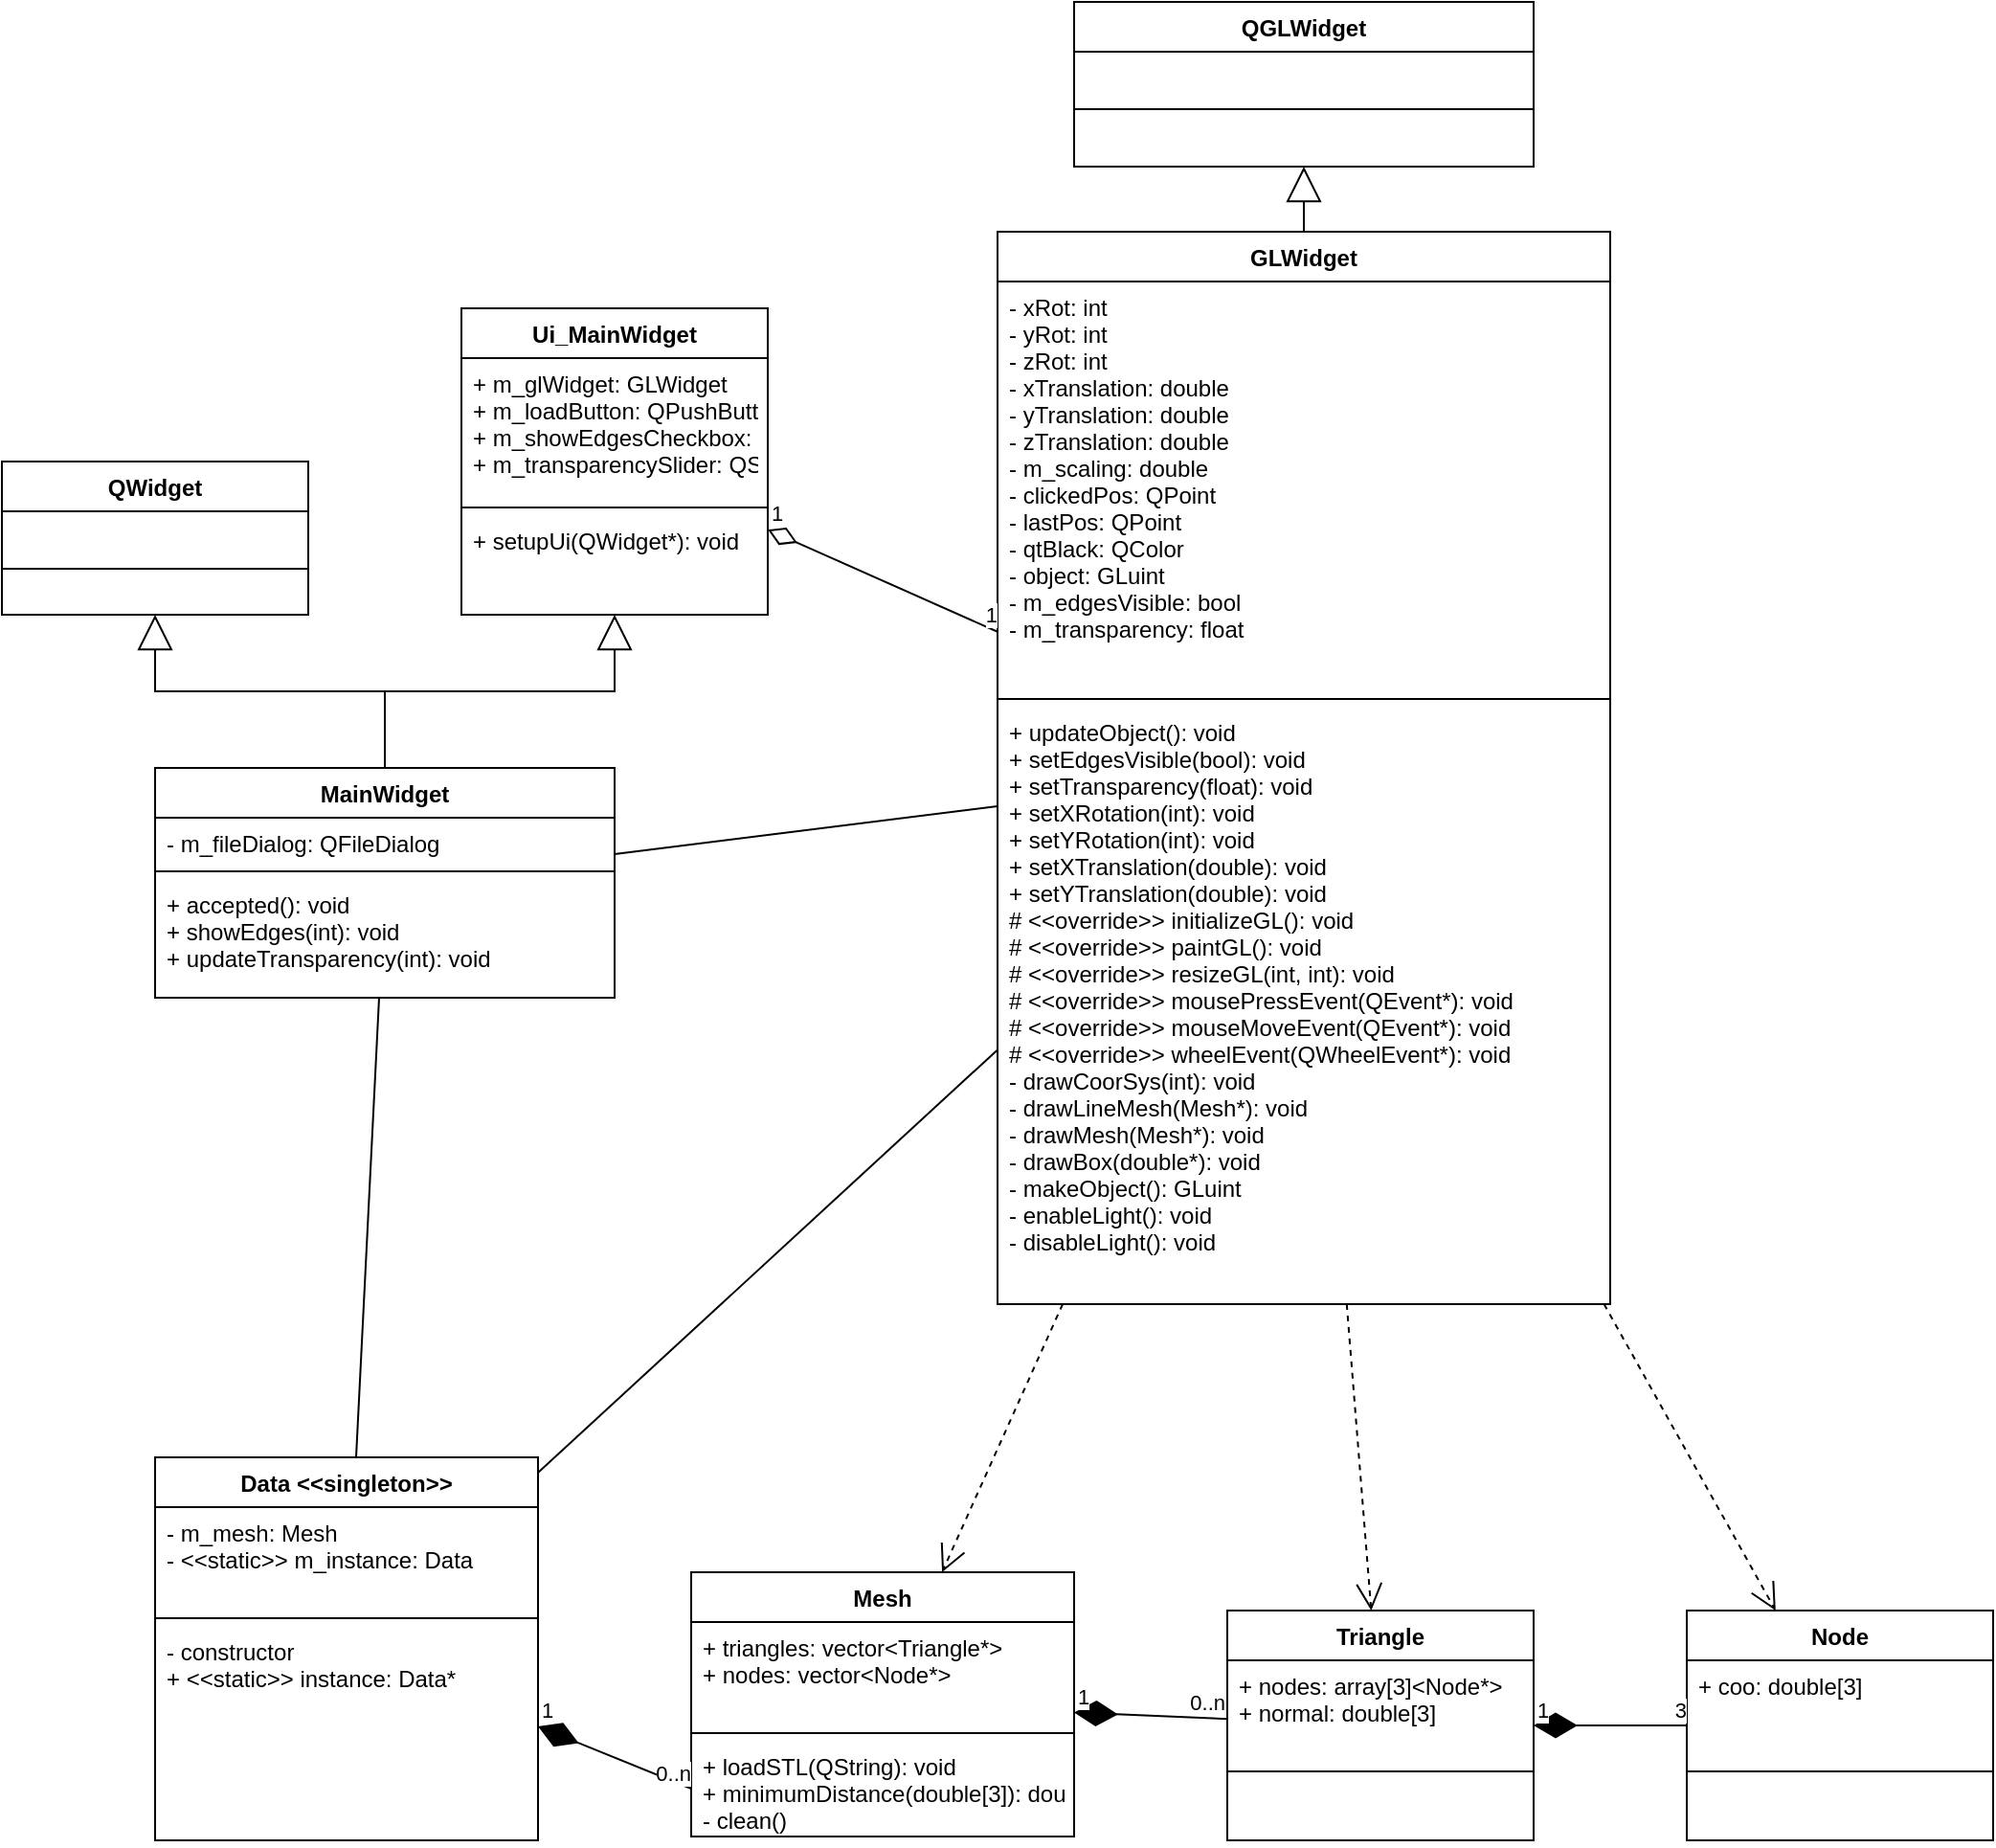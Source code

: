 <mxfile version="13.9.2" type="github">
  <diagram id="C5RBs43oDa-KdzZeNtuy" name="Page-1">
    <mxGraphModel dx="2317" dy="829" grid="1" gridSize="10" guides="1" tooltips="1" connect="1" arrows="1" fold="1" page="1" pageScale="1" pageWidth="827" pageHeight="1169" math="0" shadow="0">
      <root>
        <mxCell id="WIyWlLk6GJQsqaUBKTNV-0" />
        <mxCell id="WIyWlLk6GJQsqaUBKTNV-1" parent="WIyWlLk6GJQsqaUBKTNV-0" />
        <mxCell id="rni8tC35Q871cZvnRtiC-0" value="Mesh" style="swimlane;fontStyle=1;align=center;verticalAlign=top;childLayout=stackLayout;horizontal=1;startSize=26;horizontalStack=0;resizeParent=1;resizeParentMax=0;resizeLast=0;collapsible=1;marginBottom=0;" vertex="1" parent="WIyWlLk6GJQsqaUBKTNV-1">
          <mxGeometry x="-400" y="900" width="200" height="138" as="geometry" />
        </mxCell>
        <mxCell id="rni8tC35Q871cZvnRtiC-1" value="+ triangles: vector&lt;Triangle*&gt;&#xa;+ nodes: vector&lt;Node*&gt;" style="text;strokeColor=none;fillColor=none;align=left;verticalAlign=top;spacingLeft=4;spacingRight=4;overflow=hidden;rotatable=0;points=[[0,0.5],[1,0.5]];portConstraint=eastwest;" vertex="1" parent="rni8tC35Q871cZvnRtiC-0">
          <mxGeometry y="26" width="200" height="54" as="geometry" />
        </mxCell>
        <mxCell id="rni8tC35Q871cZvnRtiC-2" value="" style="line;strokeWidth=1;fillColor=none;align=left;verticalAlign=middle;spacingTop=-1;spacingLeft=3;spacingRight=3;rotatable=0;labelPosition=right;points=[];portConstraint=eastwest;" vertex="1" parent="rni8tC35Q871cZvnRtiC-0">
          <mxGeometry y="80" width="200" height="8" as="geometry" />
        </mxCell>
        <mxCell id="rni8tC35Q871cZvnRtiC-3" value="+ loadSTL(QString): void&#xa;+ minimumDistance(double[3]): double&#xa;- clean()" style="text;strokeColor=none;fillColor=none;align=left;verticalAlign=top;spacingLeft=4;spacingRight=4;overflow=hidden;rotatable=0;points=[[0,0.5],[1,0.5]];portConstraint=eastwest;" vertex="1" parent="rni8tC35Q871cZvnRtiC-0">
          <mxGeometry y="88" width="200" height="50" as="geometry" />
        </mxCell>
        <mxCell id="rni8tC35Q871cZvnRtiC-4" value="Triangle" style="swimlane;fontStyle=1;align=center;verticalAlign=top;childLayout=stackLayout;horizontal=1;startSize=26;horizontalStack=0;resizeParent=1;resizeParentMax=0;resizeLast=0;collapsible=1;marginBottom=0;" vertex="1" parent="WIyWlLk6GJQsqaUBKTNV-1">
          <mxGeometry x="-120" y="920" width="160" height="120" as="geometry" />
        </mxCell>
        <mxCell id="rni8tC35Q871cZvnRtiC-5" value="+ nodes: array[3]&lt;Node*&gt;&#xa;+ normal: double[3]" style="text;strokeColor=none;fillColor=none;align=left;verticalAlign=top;spacingLeft=4;spacingRight=4;overflow=hidden;rotatable=0;points=[[0,0.5],[1,0.5]];portConstraint=eastwest;" vertex="1" parent="rni8tC35Q871cZvnRtiC-4">
          <mxGeometry y="26" width="160" height="54" as="geometry" />
        </mxCell>
        <mxCell id="rni8tC35Q871cZvnRtiC-6" value="" style="line;strokeWidth=1;fillColor=none;align=left;verticalAlign=middle;spacingTop=-1;spacingLeft=3;spacingRight=3;rotatable=0;labelPosition=right;points=[];portConstraint=eastwest;" vertex="1" parent="rni8tC35Q871cZvnRtiC-4">
          <mxGeometry y="80" width="160" height="8" as="geometry" />
        </mxCell>
        <mxCell id="rni8tC35Q871cZvnRtiC-7" value=" " style="text;strokeColor=none;fillColor=none;align=left;verticalAlign=top;spacingLeft=4;spacingRight=4;overflow=hidden;rotatable=0;points=[[0,0.5],[1,0.5]];portConstraint=eastwest;" vertex="1" parent="rni8tC35Q871cZvnRtiC-4">
          <mxGeometry y="88" width="160" height="32" as="geometry" />
        </mxCell>
        <mxCell id="rni8tC35Q871cZvnRtiC-8" value="Node" style="swimlane;fontStyle=1;align=center;verticalAlign=top;childLayout=stackLayout;horizontal=1;startSize=26;horizontalStack=0;resizeParent=1;resizeParentMax=0;resizeLast=0;collapsible=1;marginBottom=0;" vertex="1" parent="WIyWlLk6GJQsqaUBKTNV-1">
          <mxGeometry x="120" y="920" width="160" height="120" as="geometry" />
        </mxCell>
        <mxCell id="rni8tC35Q871cZvnRtiC-9" value="+ coo: double[3]" style="text;strokeColor=none;fillColor=none;align=left;verticalAlign=top;spacingLeft=4;spacingRight=4;overflow=hidden;rotatable=0;points=[[0,0.5],[1,0.5]];portConstraint=eastwest;" vertex="1" parent="rni8tC35Q871cZvnRtiC-8">
          <mxGeometry y="26" width="160" height="54" as="geometry" />
        </mxCell>
        <mxCell id="rni8tC35Q871cZvnRtiC-10" value="" style="line;strokeWidth=1;fillColor=none;align=left;verticalAlign=middle;spacingTop=-1;spacingLeft=3;spacingRight=3;rotatable=0;labelPosition=right;points=[];portConstraint=eastwest;" vertex="1" parent="rni8tC35Q871cZvnRtiC-8">
          <mxGeometry y="80" width="160" height="8" as="geometry" />
        </mxCell>
        <mxCell id="rni8tC35Q871cZvnRtiC-11" value=" " style="text;strokeColor=none;fillColor=none;align=left;verticalAlign=top;spacingLeft=4;spacingRight=4;overflow=hidden;rotatable=0;points=[[0,0.5],[1,0.5]];portConstraint=eastwest;" vertex="1" parent="rni8tC35Q871cZvnRtiC-8">
          <mxGeometry y="88" width="160" height="32" as="geometry" />
        </mxCell>
        <mxCell id="rni8tC35Q871cZvnRtiC-15" value="Data &lt;&lt;singleton&gt;&gt;" style="swimlane;fontStyle=1;align=center;verticalAlign=top;childLayout=stackLayout;horizontal=1;startSize=26;horizontalStack=0;resizeParent=1;resizeParentMax=0;resizeLast=0;collapsible=1;marginBottom=0;" vertex="1" parent="WIyWlLk6GJQsqaUBKTNV-1">
          <mxGeometry x="-680" y="840" width="200" height="200" as="geometry" />
        </mxCell>
        <mxCell id="rni8tC35Q871cZvnRtiC-16" value="- m_mesh: Mesh&#xa;- &lt;&lt;static&gt;&gt; m_instance: Data&#xa;" style="text;strokeColor=none;fillColor=none;align=left;verticalAlign=top;spacingLeft=4;spacingRight=4;overflow=hidden;rotatable=0;points=[[0,0.5],[1,0.5]];portConstraint=eastwest;" vertex="1" parent="rni8tC35Q871cZvnRtiC-15">
          <mxGeometry y="26" width="200" height="54" as="geometry" />
        </mxCell>
        <mxCell id="rni8tC35Q871cZvnRtiC-17" value="" style="line;strokeWidth=1;fillColor=none;align=left;verticalAlign=middle;spacingTop=-1;spacingLeft=3;spacingRight=3;rotatable=0;labelPosition=right;points=[];portConstraint=eastwest;" vertex="1" parent="rni8tC35Q871cZvnRtiC-15">
          <mxGeometry y="80" width="200" height="8" as="geometry" />
        </mxCell>
        <mxCell id="rni8tC35Q871cZvnRtiC-18" value="- constructor&#xa;+ &lt;&lt;static&gt;&gt; instance: Data*" style="text;strokeColor=none;fillColor=none;align=left;verticalAlign=top;spacingLeft=4;spacingRight=4;overflow=hidden;rotatable=0;points=[[0,0.5],[1,0.5]];portConstraint=eastwest;" vertex="1" parent="rni8tC35Q871cZvnRtiC-15">
          <mxGeometry y="88" width="200" height="112" as="geometry" />
        </mxCell>
        <mxCell id="rni8tC35Q871cZvnRtiC-19" value="GLWidget" style="swimlane;fontStyle=1;align=center;verticalAlign=top;childLayout=stackLayout;horizontal=1;startSize=26;horizontalStack=0;resizeParent=1;resizeParentMax=0;resizeLast=0;collapsible=1;marginBottom=0;" vertex="1" parent="WIyWlLk6GJQsqaUBKTNV-1">
          <mxGeometry x="-240" y="200" width="320" height="560" as="geometry" />
        </mxCell>
        <mxCell id="rni8tC35Q871cZvnRtiC-20" value="- xRot: int&#xa;- yRot: int&#xa;- zRot: int&#xa;- xTranslation: double&#xa;- yTranslation: double&#xa;- zTranslation: double&#xa;- m_scaling: double&#xa;- clickedPos: QPoint&#xa;- lastPos: QPoint&#xa;- qtBlack: QColor&#xa;- object: GLuint&#xa;- m_edgesVisible: bool&#xa;- m_transparency: float&#xa;" style="text;strokeColor=none;fillColor=none;align=left;verticalAlign=top;spacingLeft=4;spacingRight=4;overflow=hidden;rotatable=0;points=[[0,0.5],[1,0.5]];portConstraint=eastwest;" vertex="1" parent="rni8tC35Q871cZvnRtiC-19">
          <mxGeometry y="26" width="320" height="214" as="geometry" />
        </mxCell>
        <mxCell id="rni8tC35Q871cZvnRtiC-21" value="" style="line;strokeWidth=1;fillColor=none;align=left;verticalAlign=middle;spacingTop=-1;spacingLeft=3;spacingRight=3;rotatable=0;labelPosition=right;points=[];portConstraint=eastwest;" vertex="1" parent="rni8tC35Q871cZvnRtiC-19">
          <mxGeometry y="240" width="320" height="8" as="geometry" />
        </mxCell>
        <mxCell id="rni8tC35Q871cZvnRtiC-22" value="+ updateObject(): void&#xa;+ setEdgesVisible(bool): void&#xa;+ setTransparency(float): void&#xa;+ setXRotation(int): void&#xa;+ setYRotation(int): void&#xa;+ setXTranslation(double): void&#xa;+ setYTranslation(double): void&#xa;# &lt;&lt;override&gt;&gt; initializeGL(): void&#xa;# &lt;&lt;override&gt;&gt; paintGL(): void&#xa;# &lt;&lt;override&gt;&gt; resizeGL(int, int): void&#xa;# &lt;&lt;override&gt;&gt; mousePressEvent(QEvent*): void&#xa;# &lt;&lt;override&gt;&gt; mouseMoveEvent(QEvent*): void&#xa;# &lt;&lt;override&gt;&gt; wheelEvent(QWheelEvent*): void&#xa;- drawCoorSys(int): void&#xa;- drawLineMesh(Mesh*): void&#xa;- drawMesh(Mesh*): void&#xa;- drawBox(double*): void&#xa;- makeObject(): GLuint&#xa;- enableLight(): void&#xa;- disableLight(): void" style="text;strokeColor=none;fillColor=none;align=left;verticalAlign=top;spacingLeft=4;spacingRight=4;overflow=hidden;rotatable=0;points=[[0,0.5],[1,0.5]];portConstraint=eastwest;" vertex="1" parent="rni8tC35Q871cZvnRtiC-19">
          <mxGeometry y="248" width="320" height="312" as="geometry" />
        </mxCell>
        <mxCell id="rni8tC35Q871cZvnRtiC-28" value="MainWidget" style="swimlane;fontStyle=1;align=center;verticalAlign=top;childLayout=stackLayout;horizontal=1;startSize=26;horizontalStack=0;resizeParent=1;resizeParentMax=0;resizeLast=0;collapsible=1;marginBottom=0;" vertex="1" parent="WIyWlLk6GJQsqaUBKTNV-1">
          <mxGeometry x="-680" y="480" width="240" height="120" as="geometry" />
        </mxCell>
        <mxCell id="rni8tC35Q871cZvnRtiC-29" value="- m_fileDialog: QFileDialog" style="text;strokeColor=none;fillColor=none;align=left;verticalAlign=top;spacingLeft=4;spacingRight=4;overflow=hidden;rotatable=0;points=[[0,0.5],[1,0.5]];portConstraint=eastwest;" vertex="1" parent="rni8tC35Q871cZvnRtiC-28">
          <mxGeometry y="26" width="240" height="24" as="geometry" />
        </mxCell>
        <mxCell id="rni8tC35Q871cZvnRtiC-30" value="" style="line;strokeWidth=1;fillColor=none;align=left;verticalAlign=middle;spacingTop=-1;spacingLeft=3;spacingRight=3;rotatable=0;labelPosition=right;points=[];portConstraint=eastwest;" vertex="1" parent="rni8tC35Q871cZvnRtiC-28">
          <mxGeometry y="50" width="240" height="8" as="geometry" />
        </mxCell>
        <mxCell id="rni8tC35Q871cZvnRtiC-31" value="+ accepted(): void&#xa;+ showEdges(int): void&#xa;+ updateTransparency(int): void" style="text;strokeColor=none;fillColor=none;align=left;verticalAlign=top;spacingLeft=4;spacingRight=4;overflow=hidden;rotatable=0;points=[[0,0.5],[1,0.5]];portConstraint=eastwest;" vertex="1" parent="rni8tC35Q871cZvnRtiC-28">
          <mxGeometry y="58" width="240" height="62" as="geometry" />
        </mxCell>
        <mxCell id="rni8tC35Q871cZvnRtiC-32" value="Ui_MainWidget" style="swimlane;fontStyle=1;align=center;verticalAlign=top;childLayout=stackLayout;horizontal=1;startSize=26;horizontalStack=0;resizeParent=1;resizeParentMax=0;resizeLast=0;collapsible=1;marginBottom=0;" vertex="1" parent="WIyWlLk6GJQsqaUBKTNV-1">
          <mxGeometry x="-520" y="240" width="160" height="160" as="geometry" />
        </mxCell>
        <mxCell id="rni8tC35Q871cZvnRtiC-33" value="+ m_glWidget: GLWidget&#xa;+ m_loadButton: QPushButton&#xa;+ m_showEdgesCheckbox: QCheckBox&#xa;+ m_transparencySlider: QSlider" style="text;strokeColor=none;fillColor=none;align=left;verticalAlign=top;spacingLeft=4;spacingRight=4;overflow=hidden;rotatable=0;points=[[0,0.5],[1,0.5]];portConstraint=eastwest;" vertex="1" parent="rni8tC35Q871cZvnRtiC-32">
          <mxGeometry y="26" width="160" height="74" as="geometry" />
        </mxCell>
        <mxCell id="rni8tC35Q871cZvnRtiC-34" value="" style="line;strokeWidth=1;fillColor=none;align=left;verticalAlign=middle;spacingTop=-1;spacingLeft=3;spacingRight=3;rotatable=0;labelPosition=right;points=[];portConstraint=eastwest;" vertex="1" parent="rni8tC35Q871cZvnRtiC-32">
          <mxGeometry y="100" width="160" height="8" as="geometry" />
        </mxCell>
        <mxCell id="rni8tC35Q871cZvnRtiC-35" value="+ setupUi(QWidget*): void" style="text;strokeColor=none;fillColor=none;align=left;verticalAlign=top;spacingLeft=4;spacingRight=4;overflow=hidden;rotatable=0;points=[[0,0.5],[1,0.5]];portConstraint=eastwest;" vertex="1" parent="rni8tC35Q871cZvnRtiC-32">
          <mxGeometry y="108" width="160" height="52" as="geometry" />
        </mxCell>
        <mxCell id="rni8tC35Q871cZvnRtiC-37" value="" style="endArrow=block;endSize=16;endFill=0;html=1;" edge="1" parent="WIyWlLk6GJQsqaUBKTNV-1" source="rni8tC35Q871cZvnRtiC-19" target="rni8tC35Q871cZvnRtiC-73">
          <mxGeometry width="160" relative="1" as="geometry">
            <mxPoint x="-100" y="200" as="sourcePoint" />
            <mxPoint x="-190" y="120" as="targetPoint" />
          </mxGeometry>
        </mxCell>
        <mxCell id="rni8tC35Q871cZvnRtiC-38" value="" style="endArrow=block;endSize=16;endFill=0;html=1;exitX=0.5;exitY=0;exitDx=0;exitDy=0;edgeStyle=elbowEdgeStyle;elbow=vertical;rounded=0;" edge="1" parent="WIyWlLk6GJQsqaUBKTNV-1" source="rni8tC35Q871cZvnRtiC-28" target="rni8tC35Q871cZvnRtiC-32">
          <mxGeometry width="160" relative="1" as="geometry">
            <mxPoint x="-826" y="600" as="sourcePoint" />
            <mxPoint x="-666" y="600" as="targetPoint" />
            <Array as="points">
              <mxPoint x="-680" y="440" />
              <mxPoint x="-650" y="440" />
              <mxPoint x="-680" y="430" />
              <mxPoint x="-620" y="440" />
              <mxPoint x="-680" y="430" />
              <mxPoint x="-640" y="440" />
              <mxPoint x="-710" y="400" />
            </Array>
          </mxGeometry>
        </mxCell>
        <mxCell id="rni8tC35Q871cZvnRtiC-39" value="QWidget" style="swimlane;fontStyle=1;align=center;verticalAlign=top;childLayout=stackLayout;horizontal=1;startSize=26;horizontalStack=0;resizeParent=1;resizeParentMax=0;resizeLast=0;collapsible=1;marginBottom=0;" vertex="1" parent="WIyWlLk6GJQsqaUBKTNV-1">
          <mxGeometry x="-760" y="320" width="160" height="80" as="geometry" />
        </mxCell>
        <mxCell id="rni8tC35Q871cZvnRtiC-40" value=" " style="text;strokeColor=none;fillColor=none;align=left;verticalAlign=top;spacingLeft=4;spacingRight=4;overflow=hidden;rotatable=0;points=[[0,0.5],[1,0.5]];portConstraint=eastwest;" vertex="1" parent="rni8tC35Q871cZvnRtiC-39">
          <mxGeometry y="26" width="160" height="26" as="geometry" />
        </mxCell>
        <mxCell id="rni8tC35Q871cZvnRtiC-41" value="" style="line;strokeWidth=1;fillColor=none;align=left;verticalAlign=middle;spacingTop=-1;spacingLeft=3;spacingRight=3;rotatable=0;labelPosition=right;points=[];portConstraint=eastwest;" vertex="1" parent="rni8tC35Q871cZvnRtiC-39">
          <mxGeometry y="52" width="160" height="8" as="geometry" />
        </mxCell>
        <mxCell id="rni8tC35Q871cZvnRtiC-42" value=" " style="text;strokeColor=none;fillColor=none;align=left;verticalAlign=top;spacingLeft=4;spacingRight=4;overflow=hidden;rotatable=0;points=[[0,0.5],[1,0.5]];portConstraint=eastwest;" vertex="1" parent="rni8tC35Q871cZvnRtiC-39">
          <mxGeometry y="60" width="160" height="20" as="geometry" />
        </mxCell>
        <mxCell id="rni8tC35Q871cZvnRtiC-44" value="" style="endArrow=block;endSize=16;endFill=0;html=1;exitX=0.5;exitY=0;exitDx=0;exitDy=0;edgeStyle=elbowEdgeStyle;elbow=vertical;rounded=0;" edge="1" parent="WIyWlLk6GJQsqaUBKTNV-1" source="rni8tC35Q871cZvnRtiC-28" target="rni8tC35Q871cZvnRtiC-39">
          <mxGeometry width="160" relative="1" as="geometry">
            <mxPoint x="-660" y="420" as="sourcePoint" />
            <mxPoint x="-500" y="420" as="targetPoint" />
            <Array as="points">
              <mxPoint x="-480" y="440" />
              <mxPoint x="-530" y="440" />
              <mxPoint x="-550" y="440" />
              <mxPoint x="-620" y="400" />
              <mxPoint x="-570" y="380" />
            </Array>
          </mxGeometry>
        </mxCell>
        <mxCell id="rni8tC35Q871cZvnRtiC-48" value="" style="endArrow=none;html=1;endSize=12;startArrow=diamondThin;startSize=20;startFill=1;endFill=0;" edge="1" parent="WIyWlLk6GJQsqaUBKTNV-1" source="rni8tC35Q871cZvnRtiC-0" target="rni8tC35Q871cZvnRtiC-4">
          <mxGeometry relative="1" as="geometry">
            <mxPoint x="-260" y="370" as="sourcePoint" />
            <mxPoint x="-400" y="370" as="targetPoint" />
          </mxGeometry>
        </mxCell>
        <mxCell id="rni8tC35Q871cZvnRtiC-49" value="1" style="edgeLabel;resizable=0;html=1;align=left;verticalAlign=bottom;labelPosition=right;verticalLabelPosition=top;" connectable="0" vertex="1" parent="rni8tC35Q871cZvnRtiC-48">
          <mxGeometry x="-1" relative="1" as="geometry" />
        </mxCell>
        <mxCell id="rni8tC35Q871cZvnRtiC-50" value="0..n" style="edgeLabel;resizable=0;html=1;align=right;verticalAlign=bottom;labelPosition=left;verticalLabelPosition=top;" connectable="0" vertex="1" parent="rni8tC35Q871cZvnRtiC-48">
          <mxGeometry x="1" relative="1" as="geometry" />
        </mxCell>
        <mxCell id="rni8tC35Q871cZvnRtiC-60" value="" style="endArrow=none;html=1;endSize=12;startArrow=diamondThin;startSize=14;startFill=0;endFill=0;" edge="1" parent="WIyWlLk6GJQsqaUBKTNV-1" source="rni8tC35Q871cZvnRtiC-32" target="rni8tC35Q871cZvnRtiC-19">
          <mxGeometry relative="1" as="geometry">
            <mxPoint x="-310" y="340" as="sourcePoint" />
            <mxPoint x="-180" y="420" as="targetPoint" />
          </mxGeometry>
        </mxCell>
        <mxCell id="rni8tC35Q871cZvnRtiC-61" value="1" style="edgeLabel;resizable=0;html=1;align=left;verticalAlign=bottom;labelPosition=right;verticalLabelPosition=top;" connectable="0" vertex="1" parent="rni8tC35Q871cZvnRtiC-60">
          <mxGeometry x="-1" relative="1" as="geometry" />
        </mxCell>
        <mxCell id="rni8tC35Q871cZvnRtiC-62" value="1" style="edgeLabel;resizable=0;html=1;align=right;verticalAlign=bottom;labelPosition=left;verticalLabelPosition=top;" connectable="0" vertex="1" parent="rni8tC35Q871cZvnRtiC-60">
          <mxGeometry x="1" relative="1" as="geometry" />
        </mxCell>
        <mxCell id="rni8tC35Q871cZvnRtiC-63" value="" style="endArrow=none;html=1;endSize=20;startArrow=diamondThin;startSize=20;startFill=1;endFill=0;" edge="1" parent="WIyWlLk6GJQsqaUBKTNV-1" source="rni8tC35Q871cZvnRtiC-4" target="rni8tC35Q871cZvnRtiC-8">
          <mxGeometry relative="1" as="geometry">
            <mxPoint x="-600" y="338.0" as="sourcePoint" />
            <mxPoint x="-740" y="338.0" as="targetPoint" />
          </mxGeometry>
        </mxCell>
        <mxCell id="rni8tC35Q871cZvnRtiC-64" value="1" style="edgeLabel;resizable=0;html=1;align=left;verticalAlign=bottom;labelPosition=right;verticalLabelPosition=top;" connectable="0" vertex="1" parent="rni8tC35Q871cZvnRtiC-63">
          <mxGeometry x="-1" relative="1" as="geometry" />
        </mxCell>
        <mxCell id="rni8tC35Q871cZvnRtiC-65" value="3" style="edgeLabel;resizable=0;html=1;align=right;verticalAlign=bottom;labelPosition=left;verticalLabelPosition=top;" connectable="0" vertex="1" parent="rni8tC35Q871cZvnRtiC-63">
          <mxGeometry x="1" relative="1" as="geometry" />
        </mxCell>
        <mxCell id="rni8tC35Q871cZvnRtiC-66" value="" style="endArrow=none;html=1;endSize=12;startArrow=diamondThin;startSize=20;startFill=1;endFill=0;entryX=0;entryY=0.5;entryDx=0;entryDy=0;" edge="1" parent="WIyWlLk6GJQsqaUBKTNV-1" source="rni8tC35Q871cZvnRtiC-15" target="rni8tC35Q871cZvnRtiC-3">
          <mxGeometry relative="1" as="geometry">
            <mxPoint x="-370" y="430" as="sourcePoint" />
            <mxPoint x="-490" y="430" as="targetPoint" />
          </mxGeometry>
        </mxCell>
        <mxCell id="rni8tC35Q871cZvnRtiC-67" value="1" style="edgeLabel;resizable=0;html=1;align=left;verticalAlign=bottom;labelPosition=right;verticalLabelPosition=top;" connectable="0" vertex="1" parent="rni8tC35Q871cZvnRtiC-66">
          <mxGeometry x="-1" relative="1" as="geometry" />
        </mxCell>
        <mxCell id="rni8tC35Q871cZvnRtiC-68" value="0..n" style="edgeLabel;resizable=0;html=1;align=right;verticalAlign=bottom;labelPosition=left;verticalLabelPosition=top;" connectable="0" vertex="1" parent="rni8tC35Q871cZvnRtiC-66">
          <mxGeometry x="1" relative="1" as="geometry" />
        </mxCell>
        <mxCell id="rni8tC35Q871cZvnRtiC-70" value="QGLWidget" style="swimlane;fontStyle=1;align=center;verticalAlign=top;childLayout=stackLayout;horizontal=1;startSize=26;horizontalStack=0;resizeParent=1;resizeParentMax=0;resizeLast=0;collapsible=1;marginBottom=0;" vertex="1" parent="WIyWlLk6GJQsqaUBKTNV-1">
          <mxGeometry x="-200" y="80" width="240" height="86" as="geometry" />
        </mxCell>
        <mxCell id="rni8tC35Q871cZvnRtiC-71" value=" " style="text;strokeColor=none;fillColor=none;align=left;verticalAlign=top;spacingLeft=4;spacingRight=4;overflow=hidden;rotatable=0;points=[[0,0.5],[1,0.5]];portConstraint=eastwest;" vertex="1" parent="rni8tC35Q871cZvnRtiC-70">
          <mxGeometry y="26" width="240" height="26" as="geometry" />
        </mxCell>
        <mxCell id="rni8tC35Q871cZvnRtiC-72" value="" style="line;strokeWidth=1;fillColor=none;align=left;verticalAlign=middle;spacingTop=-1;spacingLeft=3;spacingRight=3;rotatable=0;labelPosition=right;points=[];portConstraint=eastwest;" vertex="1" parent="rni8tC35Q871cZvnRtiC-70">
          <mxGeometry y="52" width="240" height="8" as="geometry" />
        </mxCell>
        <mxCell id="rni8tC35Q871cZvnRtiC-73" value=" " style="text;strokeColor=none;fillColor=none;align=left;verticalAlign=top;spacingLeft=4;spacingRight=4;overflow=hidden;rotatable=0;points=[[0,0.5],[1,0.5]];portConstraint=eastwest;" vertex="1" parent="rni8tC35Q871cZvnRtiC-70">
          <mxGeometry y="60" width="240" height="26" as="geometry" />
        </mxCell>
        <mxCell id="rni8tC35Q871cZvnRtiC-77" style="edgeStyle=none;rounded=0;orthogonalLoop=1;jettySize=auto;html=1;exitX=0.5;exitY=0;exitDx=0;exitDy=0;startArrow=diamondThin;startFill=1;startSize=20;endArrow=none;endFill=0;endSize=20;" edge="1" parent="WIyWlLk6GJQsqaUBKTNV-1" source="rni8tC35Q871cZvnRtiC-4" target="rni8tC35Q871cZvnRtiC-4">
          <mxGeometry relative="1" as="geometry" />
        </mxCell>
        <mxCell id="rni8tC35Q871cZvnRtiC-78" value="" style="endArrow=none;html=1;" edge="1" parent="WIyWlLk6GJQsqaUBKTNV-1" source="rni8tC35Q871cZvnRtiC-15" target="rni8tC35Q871cZvnRtiC-19">
          <mxGeometry width="50" height="50" relative="1" as="geometry">
            <mxPoint x="-570" y="700" as="sourcePoint" />
            <mxPoint x="-520" y="650" as="targetPoint" />
          </mxGeometry>
        </mxCell>
        <mxCell id="rni8tC35Q871cZvnRtiC-79" value="" style="endArrow=open;endSize=12;dashed=1;html=1;" edge="1" parent="WIyWlLk6GJQsqaUBKTNV-1" source="rni8tC35Q871cZvnRtiC-19" target="rni8tC35Q871cZvnRtiC-0">
          <mxGeometry width="160" relative="1" as="geometry">
            <mxPoint x="-320" y="870" as="sourcePoint" />
            <mxPoint x="-160" y="870" as="targetPoint" />
          </mxGeometry>
        </mxCell>
        <mxCell id="rni8tC35Q871cZvnRtiC-80" value="" style="endArrow=open;endSize=12;dashed=1;html=1;" edge="1" parent="WIyWlLk6GJQsqaUBKTNV-1" source="rni8tC35Q871cZvnRtiC-19" target="rni8tC35Q871cZvnRtiC-8">
          <mxGeometry width="160" relative="1" as="geometry">
            <mxPoint x="-169.914" y="760" as="sourcePoint" />
            <mxPoint x="-209.995" y="900" as="targetPoint" />
          </mxGeometry>
        </mxCell>
        <mxCell id="rni8tC35Q871cZvnRtiC-81" value="" style="endArrow=open;endSize=12;dashed=1;html=1;" edge="1" parent="WIyWlLk6GJQsqaUBKTNV-1" source="rni8tC35Q871cZvnRtiC-19" target="rni8tC35Q871cZvnRtiC-4">
          <mxGeometry width="160" relative="1" as="geometry">
            <mxPoint x="-79.914" y="770" as="sourcePoint" />
            <mxPoint x="-119.995" y="910" as="targetPoint" />
          </mxGeometry>
        </mxCell>
        <mxCell id="rni8tC35Q871cZvnRtiC-83" value="" style="endArrow=none;html=1;" edge="1" parent="WIyWlLk6GJQsqaUBKTNV-1" source="rni8tC35Q871cZvnRtiC-15" target="rni8tC35Q871cZvnRtiC-28">
          <mxGeometry width="50" height="50" relative="1" as="geometry">
            <mxPoint x="-480" y="848" as="sourcePoint" />
            <mxPoint x="-240" y="627.2" as="targetPoint" />
          </mxGeometry>
        </mxCell>
        <mxCell id="rni8tC35Q871cZvnRtiC-85" value="" style="endArrow=none;html=1;" edge="1" parent="WIyWlLk6GJQsqaUBKTNV-1" source="rni8tC35Q871cZvnRtiC-19" target="rni8tC35Q871cZvnRtiC-28">
          <mxGeometry width="50" height="50" relative="1" as="geometry">
            <mxPoint x="-565" y="850" as="sourcePoint" />
            <mxPoint x="-553" y="610" as="targetPoint" />
          </mxGeometry>
        </mxCell>
      </root>
    </mxGraphModel>
  </diagram>
</mxfile>
